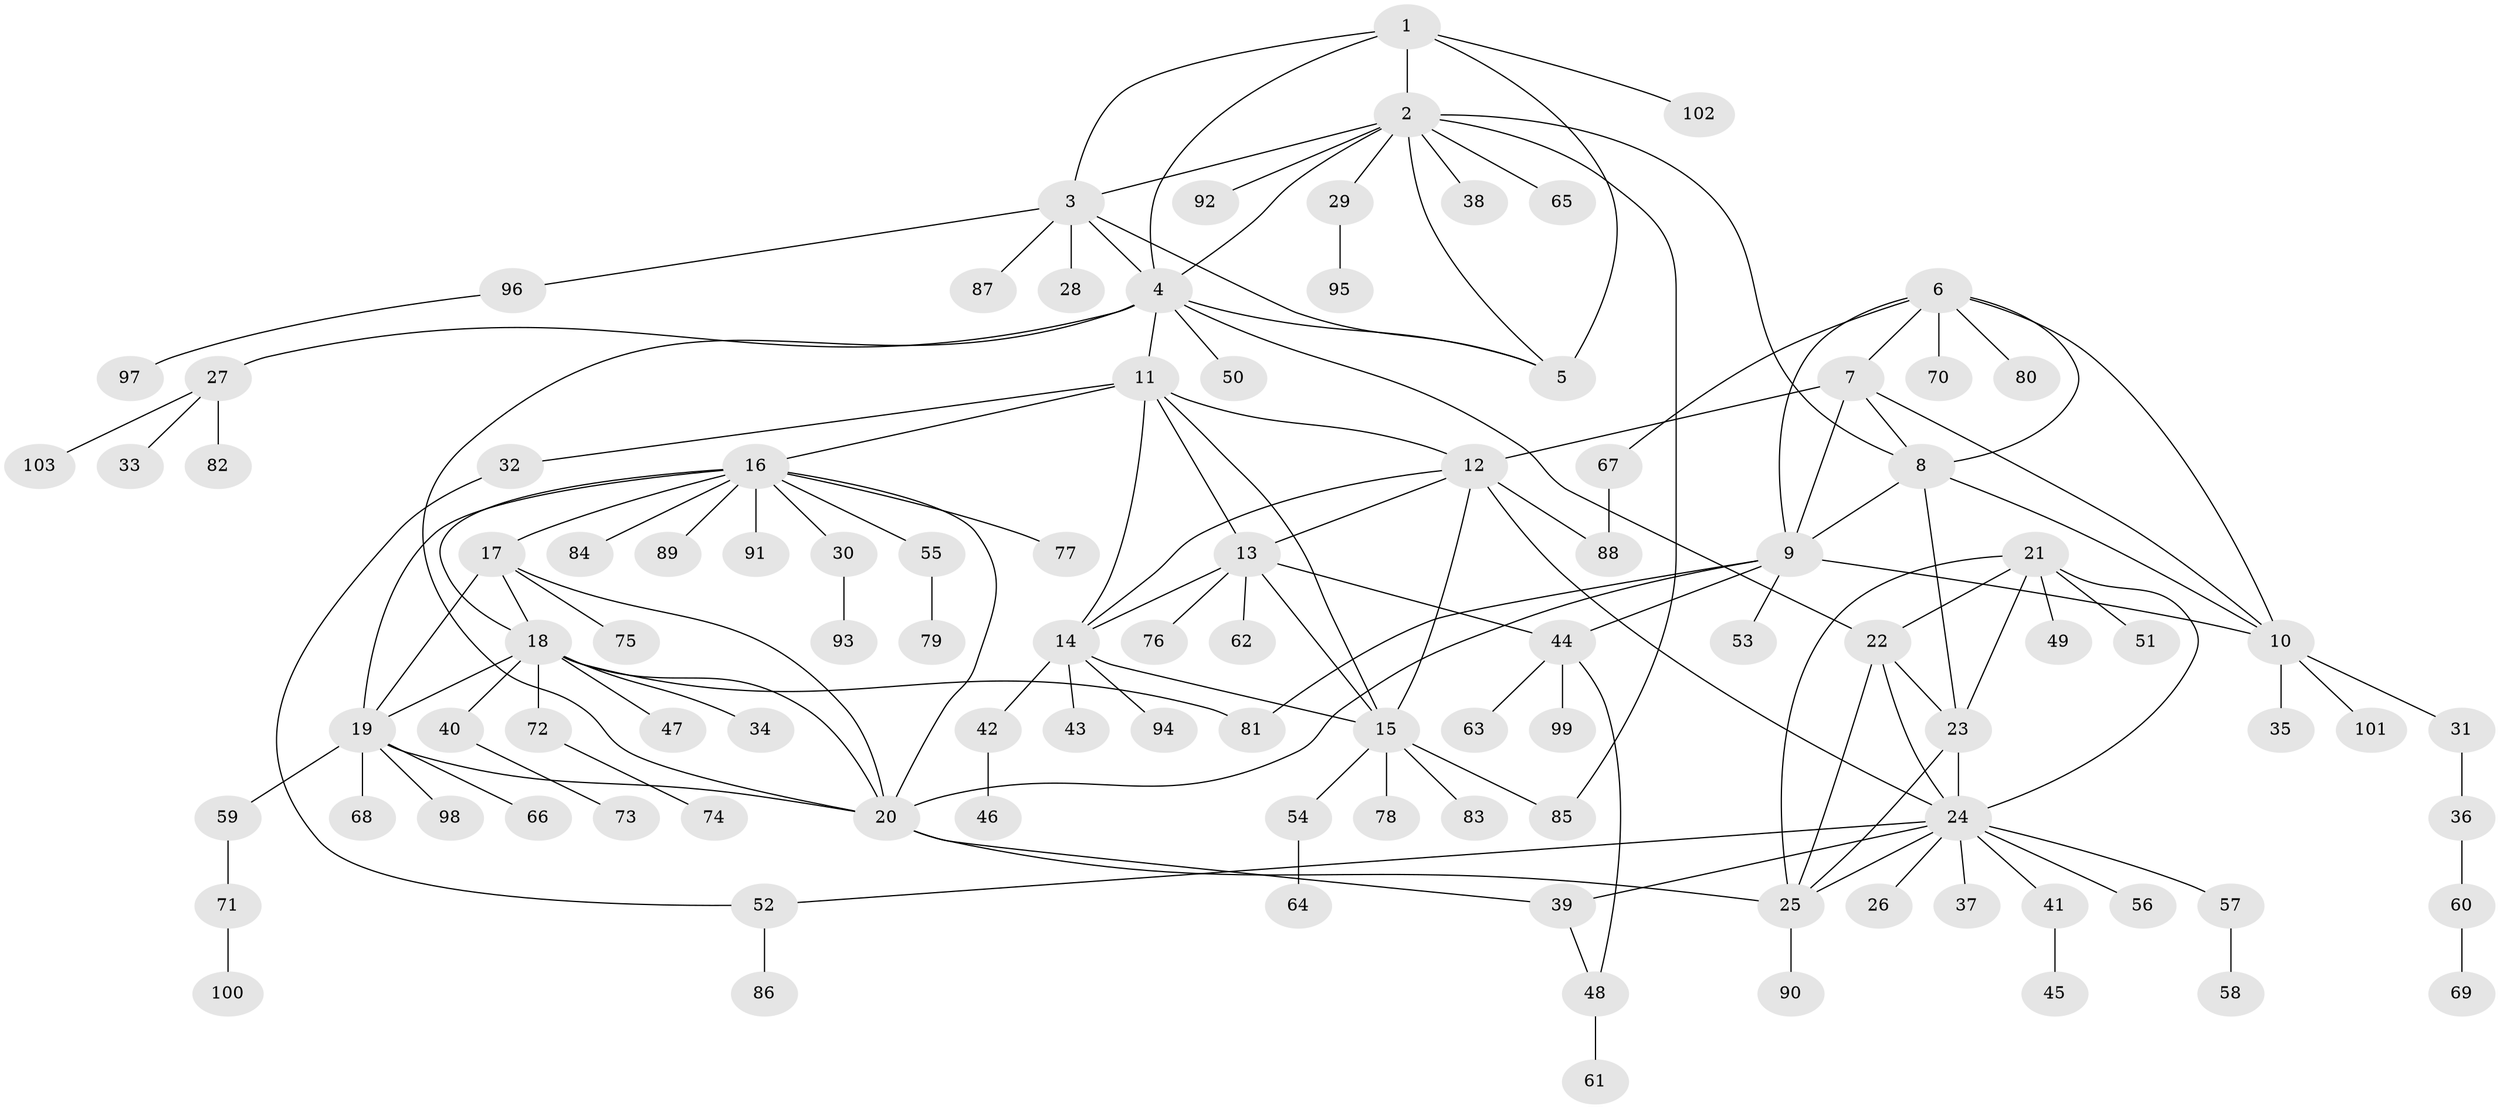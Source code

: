 // Generated by graph-tools (version 1.1) at 2025/11/02/27/25 16:11:35]
// undirected, 103 vertices, 145 edges
graph export_dot {
graph [start="1"]
  node [color=gray90,style=filled];
  1;
  2;
  3;
  4;
  5;
  6;
  7;
  8;
  9;
  10;
  11;
  12;
  13;
  14;
  15;
  16;
  17;
  18;
  19;
  20;
  21;
  22;
  23;
  24;
  25;
  26;
  27;
  28;
  29;
  30;
  31;
  32;
  33;
  34;
  35;
  36;
  37;
  38;
  39;
  40;
  41;
  42;
  43;
  44;
  45;
  46;
  47;
  48;
  49;
  50;
  51;
  52;
  53;
  54;
  55;
  56;
  57;
  58;
  59;
  60;
  61;
  62;
  63;
  64;
  65;
  66;
  67;
  68;
  69;
  70;
  71;
  72;
  73;
  74;
  75;
  76;
  77;
  78;
  79;
  80;
  81;
  82;
  83;
  84;
  85;
  86;
  87;
  88;
  89;
  90;
  91;
  92;
  93;
  94;
  95;
  96;
  97;
  98;
  99;
  100;
  101;
  102;
  103;
  1 -- 2;
  1 -- 3;
  1 -- 4;
  1 -- 5;
  1 -- 102;
  2 -- 3;
  2 -- 4;
  2 -- 5;
  2 -- 8;
  2 -- 29;
  2 -- 38;
  2 -- 65;
  2 -- 85;
  2 -- 92;
  3 -- 4;
  3 -- 5;
  3 -- 28;
  3 -- 87;
  3 -- 96;
  4 -- 5;
  4 -- 11;
  4 -- 20;
  4 -- 22;
  4 -- 27;
  4 -- 50;
  6 -- 7;
  6 -- 8;
  6 -- 9;
  6 -- 10;
  6 -- 67;
  6 -- 70;
  6 -- 80;
  7 -- 8;
  7 -- 9;
  7 -- 10;
  7 -- 12;
  8 -- 9;
  8 -- 10;
  8 -- 23;
  9 -- 10;
  9 -- 20;
  9 -- 44;
  9 -- 53;
  9 -- 81;
  10 -- 31;
  10 -- 35;
  10 -- 101;
  11 -- 12;
  11 -- 13;
  11 -- 14;
  11 -- 15;
  11 -- 16;
  11 -- 32;
  12 -- 13;
  12 -- 14;
  12 -- 15;
  12 -- 24;
  12 -- 88;
  13 -- 14;
  13 -- 15;
  13 -- 44;
  13 -- 62;
  13 -- 76;
  14 -- 15;
  14 -- 42;
  14 -- 43;
  14 -- 94;
  15 -- 54;
  15 -- 78;
  15 -- 83;
  15 -- 85;
  16 -- 17;
  16 -- 18;
  16 -- 19;
  16 -- 20;
  16 -- 30;
  16 -- 55;
  16 -- 77;
  16 -- 84;
  16 -- 89;
  16 -- 91;
  17 -- 18;
  17 -- 19;
  17 -- 20;
  17 -- 75;
  18 -- 19;
  18 -- 20;
  18 -- 34;
  18 -- 40;
  18 -- 47;
  18 -- 72;
  18 -- 81;
  19 -- 20;
  19 -- 59;
  19 -- 66;
  19 -- 68;
  19 -- 98;
  20 -- 25;
  20 -- 39;
  21 -- 22;
  21 -- 23;
  21 -- 24;
  21 -- 25;
  21 -- 49;
  21 -- 51;
  22 -- 23;
  22 -- 24;
  22 -- 25;
  23 -- 24;
  23 -- 25;
  24 -- 25;
  24 -- 26;
  24 -- 37;
  24 -- 39;
  24 -- 41;
  24 -- 52;
  24 -- 56;
  24 -- 57;
  25 -- 90;
  27 -- 33;
  27 -- 82;
  27 -- 103;
  29 -- 95;
  30 -- 93;
  31 -- 36;
  32 -- 52;
  36 -- 60;
  39 -- 48;
  40 -- 73;
  41 -- 45;
  42 -- 46;
  44 -- 48;
  44 -- 63;
  44 -- 99;
  48 -- 61;
  52 -- 86;
  54 -- 64;
  55 -- 79;
  57 -- 58;
  59 -- 71;
  60 -- 69;
  67 -- 88;
  71 -- 100;
  72 -- 74;
  96 -- 97;
}
